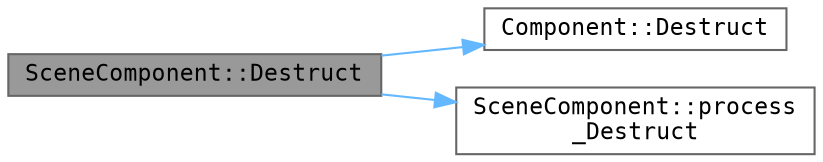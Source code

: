 digraph "SceneComponent::Destruct"
{
 // LATEX_PDF_SIZE
  bgcolor="transparent";
  edge [fontname=Consolas,fontsize=11,labelfontname=Helvetica,labelfontsize=10];
  node [fontname=Consolas,fontsize=11,shape=box,height=0.2,width=0.4];
  rankdir="LR";
  Node1 [id="Node000001",label="SceneComponent::Destruct",height=0.2,width=0.4,color="gray40", fillcolor="grey60", style="filled", fontcolor="black",tooltip="コンポーネントの削除処理"];
  Node1 -> Node2 [id="edge1_Node000001_Node000002",color="steelblue1",style="solid",tooltip=" "];
  Node2 [id="Node000002",label="Component::Destruct",height=0.2,width=0.4,color="grey40", fillcolor="white", style="filled",URL="$class_component.html#a796d5cd46061d3426d098f0d74c38596",tooltip="削除処理"];
  Node1 -> Node3 [id="edge2_Node000001_Node000003",color="steelblue1",style="solid",tooltip=" "];
  Node3 [id="Node000003",label="SceneComponent::process\l_Destruct",height=0.2,width=0.4,color="grey40", fillcolor="white", style="filled",URL="$class_scene_component.html#a5ea166e06a5c8ec99ec681ff8a6c17b0",tooltip="削除処理をサポートする関数"];
}
